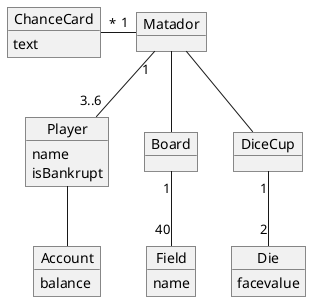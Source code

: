 @startuml
'https://plantuml.com/class-diagram
skinparam classAttributeIconSize 0

object Matador {

}

object Player {
    name
    isBankrupt
}

object Board {

}

object Field {
    name
}

object Account {
    balance
}

object DiceCup {

}

object Die {
    facevalue

}

object ChanceCard {
    text
}

Matador -- Board
Matador -- DiceCup
Matador "1" -- "3..6" Player
Player -- Account
Board "1" -- "40" Field
ChanceCard "*" - "1" Matador
DiceCup "1" -- "2" Die



@enduml
